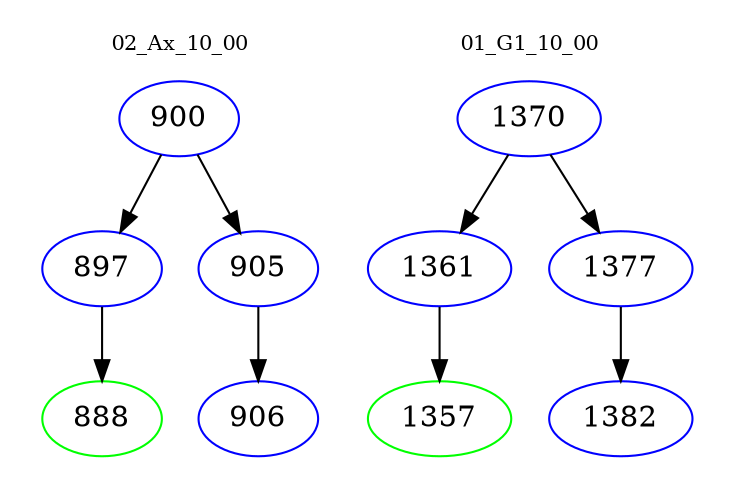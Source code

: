 digraph{
subgraph cluster_0 {
color = white
label = "02_Ax_10_00";
fontsize=10;
T0_900 [label="900", color="blue"]
T0_900 -> T0_897 [color="black"]
T0_897 [label="897", color="blue"]
T0_897 -> T0_888 [color="black"]
T0_888 [label="888", color="green"]
T0_900 -> T0_905 [color="black"]
T0_905 [label="905", color="blue"]
T0_905 -> T0_906 [color="black"]
T0_906 [label="906", color="blue"]
}
subgraph cluster_1 {
color = white
label = "01_G1_10_00";
fontsize=10;
T1_1370 [label="1370", color="blue"]
T1_1370 -> T1_1361 [color="black"]
T1_1361 [label="1361", color="blue"]
T1_1361 -> T1_1357 [color="black"]
T1_1357 [label="1357", color="green"]
T1_1370 -> T1_1377 [color="black"]
T1_1377 [label="1377", color="blue"]
T1_1377 -> T1_1382 [color="black"]
T1_1382 [label="1382", color="blue"]
}
}
